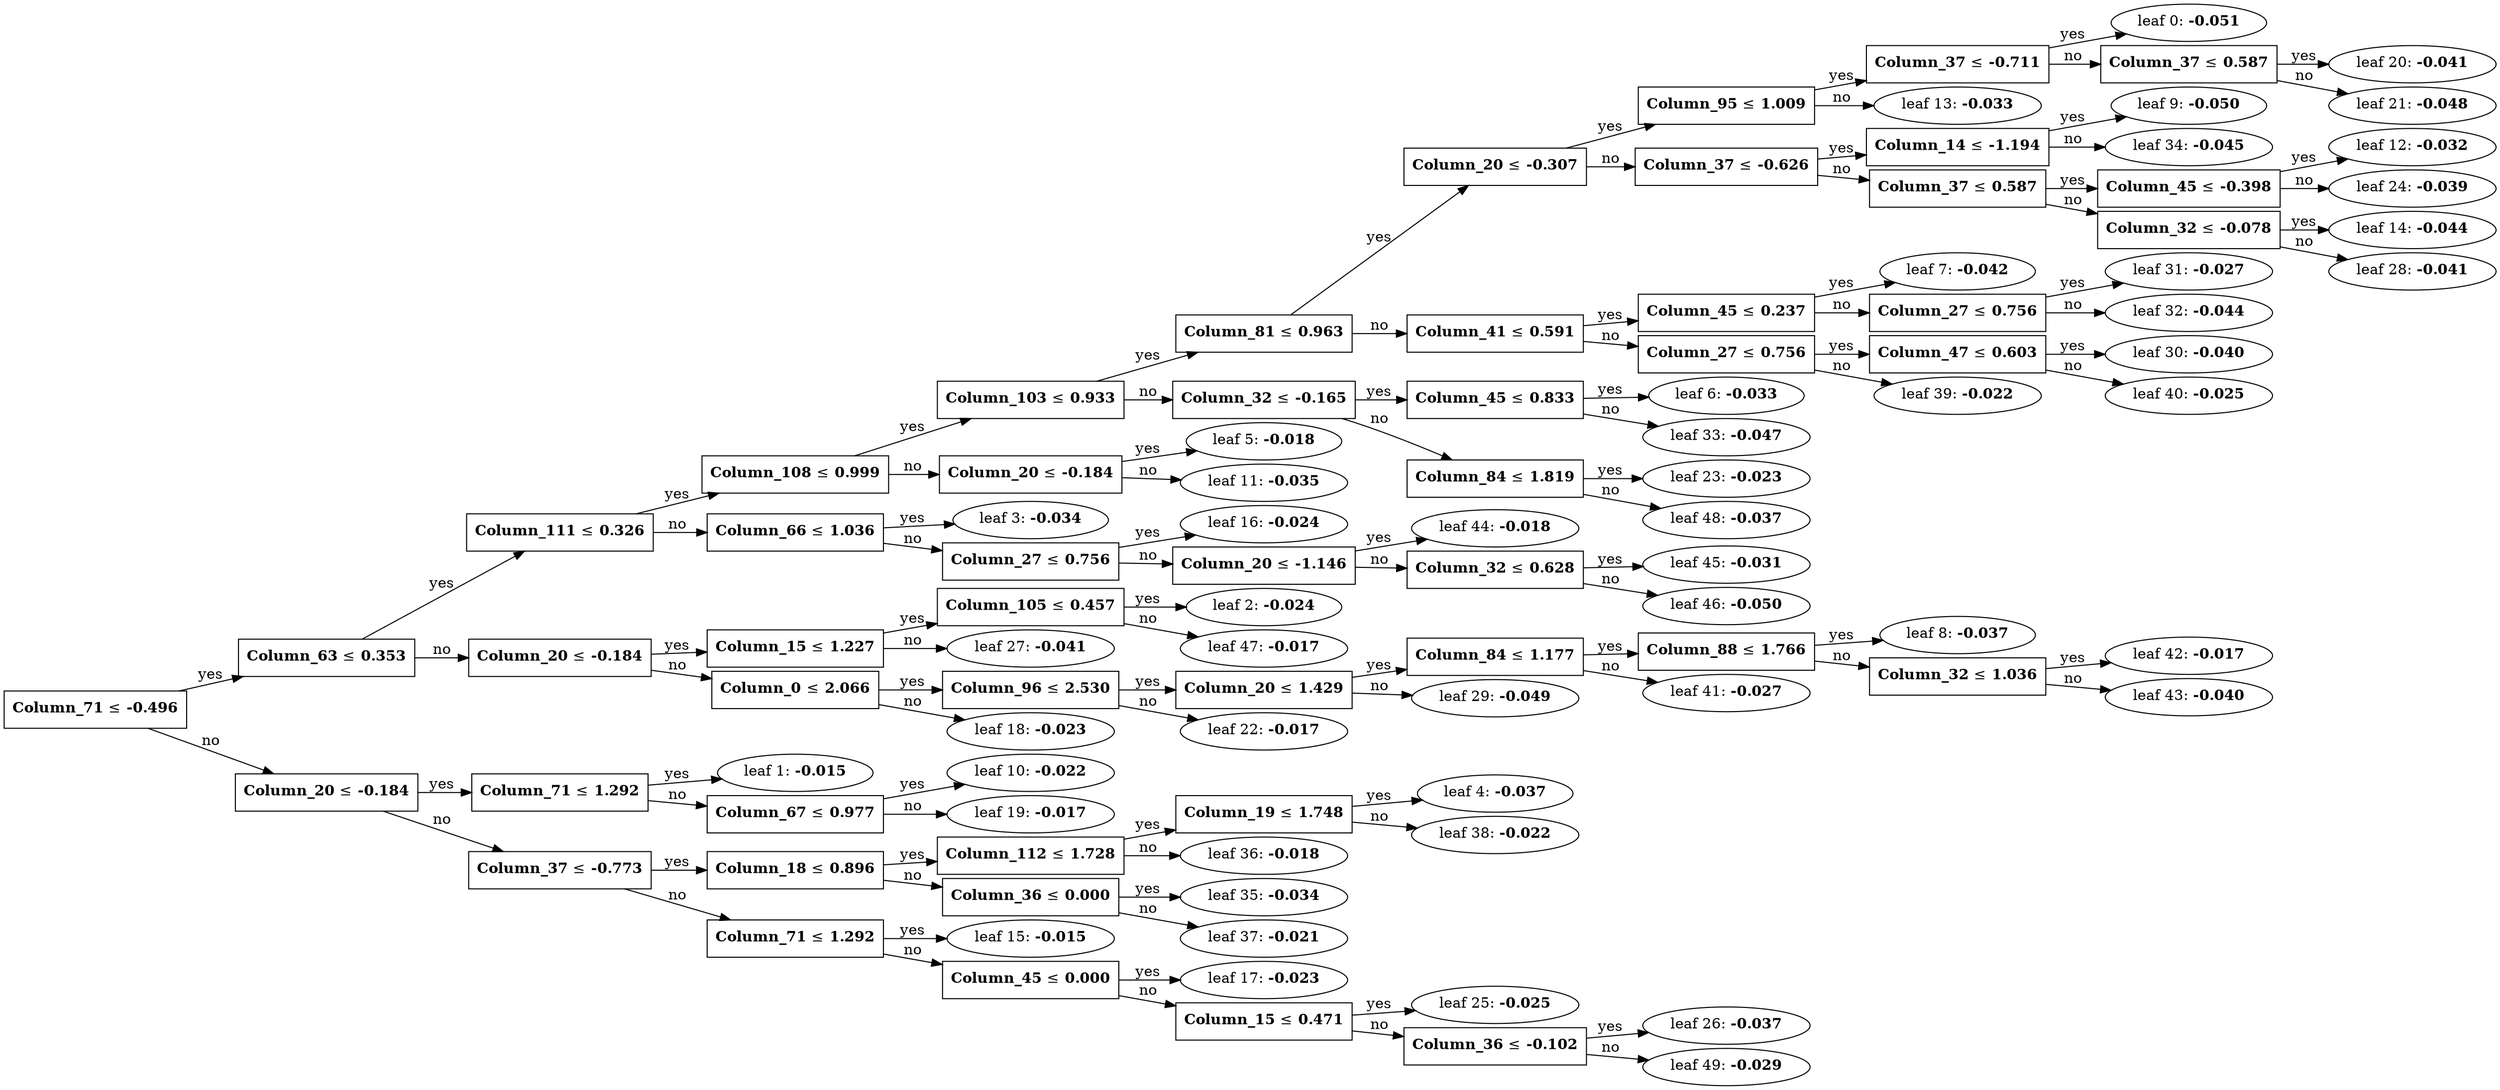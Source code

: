 digraph {
	graph [nodesep=0.05 rankdir=LR ranksep=0.3]
	split0 [label=<<B>Column_71</B> &#8804; <B>-0.496</B>> fillcolor=white shape=rectangle style=""]
	split1 [label=<<B>Column_63</B> &#8804; <B>0.353</B>> fillcolor=white shape=rectangle style=""]
	split2 [label=<<B>Column_111</B> &#8804; <B>0.326</B>> fillcolor=white shape=rectangle style=""]
	split4 [label=<<B>Column_108</B> &#8804; <B>0.999</B>> fillcolor=white shape=rectangle style=""]
	split5 [label=<<B>Column_103</B> &#8804; <B>0.933</B>> fillcolor=white shape=rectangle style=""]
	split6 [label=<<B>Column_81</B> &#8804; <B>0.963</B>> fillcolor=white shape=rectangle style=""]
	split8 [label=<<B>Column_20</B> &#8804; <B>-0.307</B>> fillcolor=white shape=rectangle style=""]
	split12 [label=<<B>Column_95</B> &#8804; <B>1.009</B>> fillcolor=white shape=rectangle style=""]
	split19 [label=<<B>Column_37</B> &#8804; <B>-0.711</B>> fillcolor=white shape=rectangle style=""]
	leaf0 [label=<leaf 0: <B>-0.051</B>>]
	split19 -> leaf0 [label=yes]
	split20 [label=<<B>Column_37</B> &#8804; <B>0.587</B>> fillcolor=white shape=rectangle style=""]
	leaf20 [label=<leaf 20: <B>-0.041</B>>]
	split20 -> leaf20 [label=yes]
	leaf21 [label=<leaf 21: <B>-0.048</B>>]
	split20 -> leaf21 [label=no]
	split19 -> split20 [label=no]
	split12 -> split19 [label=yes]
	leaf13 [label=<leaf 13: <B>-0.033</B>>]
	split12 -> leaf13 [label=no]
	split8 -> split12 [label=yes]
	split11 [label=<<B>Column_37</B> &#8804; <B>-0.626</B>> fillcolor=white shape=rectangle style=""]
	split33 [label=<<B>Column_14</B> &#8804; <B>-1.194</B>> fillcolor=white shape=rectangle style=""]
	leaf9 [label=<leaf 9: <B>-0.050</B>>]
	split33 -> leaf9 [label=yes]
	leaf34 [label=<leaf 34: <B>-0.045</B>>]
	split33 -> leaf34 [label=no]
	split11 -> split33 [label=yes]
	split13 [label=<<B>Column_37</B> &#8804; <B>0.587</B>> fillcolor=white shape=rectangle style=""]
	split23 [label=<<B>Column_45</B> &#8804; <B>-0.398</B>> fillcolor=white shape=rectangle style=""]
	leaf12 [label=<leaf 12: <B>-0.032</B>>]
	split23 -> leaf12 [label=yes]
	leaf24 [label=<leaf 24: <B>-0.039</B>>]
	split23 -> leaf24 [label=no]
	split13 -> split23 [label=yes]
	split27 [label=<<B>Column_32</B> &#8804; <B>-0.078</B>> fillcolor=white shape=rectangle style=""]
	leaf14 [label=<leaf 14: <B>-0.044</B>>]
	split27 -> leaf14 [label=yes]
	leaf28 [label=<leaf 28: <B>-0.041</B>>]
	split27 -> leaf28 [label=no]
	split13 -> split27 [label=no]
	split11 -> split13 [label=no]
	split8 -> split11 [label=no]
	split6 -> split8 [label=yes]
	split29 [label=<<B>Column_41</B> &#8804; <B>0.591</B>> fillcolor=white shape=rectangle style=""]
	split30 [label=<<B>Column_45</B> &#8804; <B>0.237</B>> fillcolor=white shape=rectangle style=""]
	leaf7 [label=<leaf 7: <B>-0.042</B>>]
	split30 -> leaf7 [label=yes]
	split31 [label=<<B>Column_27</B> &#8804; <B>0.756</B>> fillcolor=white shape=rectangle style=""]
	leaf31 [label=<leaf 31: <B>-0.027</B>>]
	split31 -> leaf31 [label=yes]
	leaf32 [label=<leaf 32: <B>-0.044</B>>]
	split31 -> leaf32 [label=no]
	split30 -> split31 [label=no]
	split29 -> split30 [label=yes]
	split38 [label=<<B>Column_27</B> &#8804; <B>0.756</B>> fillcolor=white shape=rectangle style=""]
	split39 [label=<<B>Column_47</B> &#8804; <B>0.603</B>> fillcolor=white shape=rectangle style=""]
	leaf30 [label=<leaf 30: <B>-0.040</B>>]
	split39 -> leaf30 [label=yes]
	leaf40 [label=<leaf 40: <B>-0.025</B>>]
	split39 -> leaf40 [label=no]
	split38 -> split39 [label=yes]
	leaf39 [label=<leaf 39: <B>-0.022</B>>]
	split38 -> leaf39 [label=no]
	split29 -> split38 [label=no]
	split6 -> split29 [label=no]
	split5 -> split6 [label=yes]
	split22 [label=<<B>Column_32</B> &#8804; <B>-0.165</B>> fillcolor=white shape=rectangle style=""]
	split32 [label=<<B>Column_45</B> &#8804; <B>0.833</B>> fillcolor=white shape=rectangle style=""]
	leaf6 [label=<leaf 6: <B>-0.033</B>>]
	split32 -> leaf6 [label=yes]
	leaf33 [label=<leaf 33: <B>-0.047</B>>]
	split32 -> leaf33 [label=no]
	split22 -> split32 [label=yes]
	split47 [label=<<B>Column_84</B> &#8804; <B>1.819</B>> fillcolor=white shape=rectangle style=""]
	leaf23 [label=<leaf 23: <B>-0.023</B>>]
	split47 -> leaf23 [label=yes]
	leaf48 [label=<leaf 48: <B>-0.037</B>>]
	split47 -> leaf48 [label=no]
	split22 -> split47 [label=no]
	split5 -> split22 [label=no]
	split4 -> split5 [label=yes]
	split10 [label=<<B>Column_20</B> &#8804; <B>-0.184</B>> fillcolor=white shape=rectangle style=""]
	leaf5 [label=<leaf 5: <B>-0.018</B>>]
	split10 -> leaf5 [label=yes]
	leaf11 [label=<leaf 11: <B>-0.035</B>>]
	split10 -> leaf11 [label=no]
	split4 -> split10 [label=no]
	split2 -> split4 [label=yes]
	split15 [label=<<B>Column_66</B> &#8804; <B>1.036</B>> fillcolor=white shape=rectangle style=""]
	leaf3 [label=<leaf 3: <B>-0.034</B>>]
	split15 -> leaf3 [label=yes]
	split43 [label=<<B>Column_27</B> &#8804; <B>0.756</B>> fillcolor=white shape=rectangle style=""]
	leaf16 [label=<leaf 16: <B>-0.024</B>>]
	split43 -> leaf16 [label=yes]
	split44 [label=<<B>Column_20</B> &#8804; <B>-1.146</B>> fillcolor=white shape=rectangle style=""]
	leaf44 [label=<leaf 44: <B>-0.018</B>>]
	split44 -> leaf44 [label=yes]
	split45 [label=<<B>Column_32</B> &#8804; <B>0.628</B>> fillcolor=white shape=rectangle style=""]
	leaf45 [label=<leaf 45: <B>-0.031</B>>]
	split45 -> leaf45 [label=yes]
	leaf46 [label=<leaf 46: <B>-0.050</B>>]
	split45 -> leaf46 [label=no]
	split44 -> split45 [label=no]
	split43 -> split44 [label=no]
	split15 -> split43 [label=no]
	split2 -> split15 [label=no]
	split1 -> split2 [label=yes]
	split7 [label=<<B>Column_20</B> &#8804; <B>-0.184</B>> fillcolor=white shape=rectangle style=""]
	split26 [label=<<B>Column_15</B> &#8804; <B>1.227</B>> fillcolor=white shape=rectangle style=""]
	split46 [label=<<B>Column_105</B> &#8804; <B>0.457</B>> fillcolor=white shape=rectangle style=""]
	leaf2 [label=<leaf 2: <B>-0.024</B>>]
	split46 -> leaf2 [label=yes]
	leaf47 [label=<leaf 47: <B>-0.017</B>>]
	split46 -> leaf47 [label=no]
	split26 -> split46 [label=yes]
	leaf27 [label=<leaf 27: <B>-0.041</B>>]
	split26 -> leaf27 [label=no]
	split7 -> split26 [label=yes]
	split17 [label=<<B>Column_0</B> &#8804; <B>2.066</B>> fillcolor=white shape=rectangle style=""]
	split21 [label=<<B>Column_96</B> &#8804; <B>2.530</B>> fillcolor=white shape=rectangle style=""]
	split28 [label=<<B>Column_20</B> &#8804; <B>1.429</B>> fillcolor=white shape=rectangle style=""]
	split40 [label=<<B>Column_84</B> &#8804; <B>1.177</B>> fillcolor=white shape=rectangle style=""]
	split41 [label=<<B>Column_88</B> &#8804; <B>1.766</B>> fillcolor=white shape=rectangle style=""]
	leaf8 [label=<leaf 8: <B>-0.037</B>>]
	split41 -> leaf8 [label=yes]
	split42 [label=<<B>Column_32</B> &#8804; <B>1.036</B>> fillcolor=white shape=rectangle style=""]
	leaf42 [label=<leaf 42: <B>-0.017</B>>]
	split42 -> leaf42 [label=yes]
	leaf43 [label=<leaf 43: <B>-0.040</B>>]
	split42 -> leaf43 [label=no]
	split41 -> split42 [label=no]
	split40 -> split41 [label=yes]
	leaf41 [label=<leaf 41: <B>-0.027</B>>]
	split40 -> leaf41 [label=no]
	split28 -> split40 [label=yes]
	leaf29 [label=<leaf 29: <B>-0.049</B>>]
	split28 -> leaf29 [label=no]
	split21 -> split28 [label=yes]
	leaf22 [label=<leaf 22: <B>-0.017</B>>]
	split21 -> leaf22 [label=no]
	split17 -> split21 [label=yes]
	leaf18 [label=<leaf 18: <B>-0.023</B>>]
	split17 -> leaf18 [label=no]
	split7 -> split17 [label=no]
	split1 -> split7 [label=no]
	split0 -> split1 [label=yes]
	split3 [label=<<B>Column_20</B> &#8804; <B>-0.184</B>> fillcolor=white shape=rectangle style=""]
	split9 [label=<<B>Column_71</B> &#8804; <B>1.292</B>> fillcolor=white shape=rectangle style=""]
	leaf1 [label=<leaf 1: <B>-0.015</B>>]
	split9 -> leaf1 [label=yes]
	split18 [label=<<B>Column_67</B> &#8804; <B>0.977</B>> fillcolor=white shape=rectangle style=""]
	leaf10 [label=<leaf 10: <B>-0.022</B>>]
	split18 -> leaf10 [label=yes]
	leaf19 [label=<leaf 19: <B>-0.017</B>>]
	split18 -> leaf19 [label=no]
	split9 -> split18 [label=no]
	split3 -> split9 [label=yes]
	split14 [label=<<B>Column_37</B> &#8804; <B>-0.773</B>> fillcolor=white shape=rectangle style=""]
	split34 [label=<<B>Column_18</B> &#8804; <B>0.896</B>> fillcolor=white shape=rectangle style=""]
	split35 [label=<<B>Column_112</B> &#8804; <B>1.728</B>> fillcolor=white shape=rectangle style=""]
	split37 [label=<<B>Column_19</B> &#8804; <B>1.748</B>> fillcolor=white shape=rectangle style=""]
	leaf4 [label=<leaf 4: <B>-0.037</B>>]
	split37 -> leaf4 [label=yes]
	leaf38 [label=<leaf 38: <B>-0.022</B>>]
	split37 -> leaf38 [label=no]
	split35 -> split37 [label=yes]
	leaf36 [label=<leaf 36: <B>-0.018</B>>]
	split35 -> leaf36 [label=no]
	split34 -> split35 [label=yes]
	split36 [label=<<B>Column_36</B> &#8804; <B>0.000</B>> fillcolor=white shape=rectangle style=""]
	leaf35 [label=<leaf 35: <B>-0.034</B>>]
	split36 -> leaf35 [label=yes]
	leaf37 [label=<leaf 37: <B>-0.021</B>>]
	split36 -> leaf37 [label=no]
	split34 -> split36 [label=no]
	split14 -> split34 [label=yes]
	split16 [label=<<B>Column_71</B> &#8804; <B>1.292</B>> fillcolor=white shape=rectangle style=""]
	leaf15 [label=<leaf 15: <B>-0.015</B>>]
	split16 -> leaf15 [label=yes]
	split24 [label=<<B>Column_45</B> &#8804; <B>0.000</B>> fillcolor=white shape=rectangle style=""]
	leaf17 [label=<leaf 17: <B>-0.023</B>>]
	split24 -> leaf17 [label=yes]
	split25 [label=<<B>Column_15</B> &#8804; <B>0.471</B>> fillcolor=white shape=rectangle style=""]
	leaf25 [label=<leaf 25: <B>-0.025</B>>]
	split25 -> leaf25 [label=yes]
	split48 [label=<<B>Column_36</B> &#8804; <B>-0.102</B>> fillcolor=white shape=rectangle style=""]
	leaf26 [label=<leaf 26: <B>-0.037</B>>]
	split48 -> leaf26 [label=yes]
	leaf49 [label=<leaf 49: <B>-0.029</B>>]
	split48 -> leaf49 [label=no]
	split25 -> split48 [label=no]
	split24 -> split25 [label=no]
	split16 -> split24 [label=no]
	split14 -> split16 [label=no]
	split3 -> split14 [label=no]
	split0 -> split3 [label=no]
}
